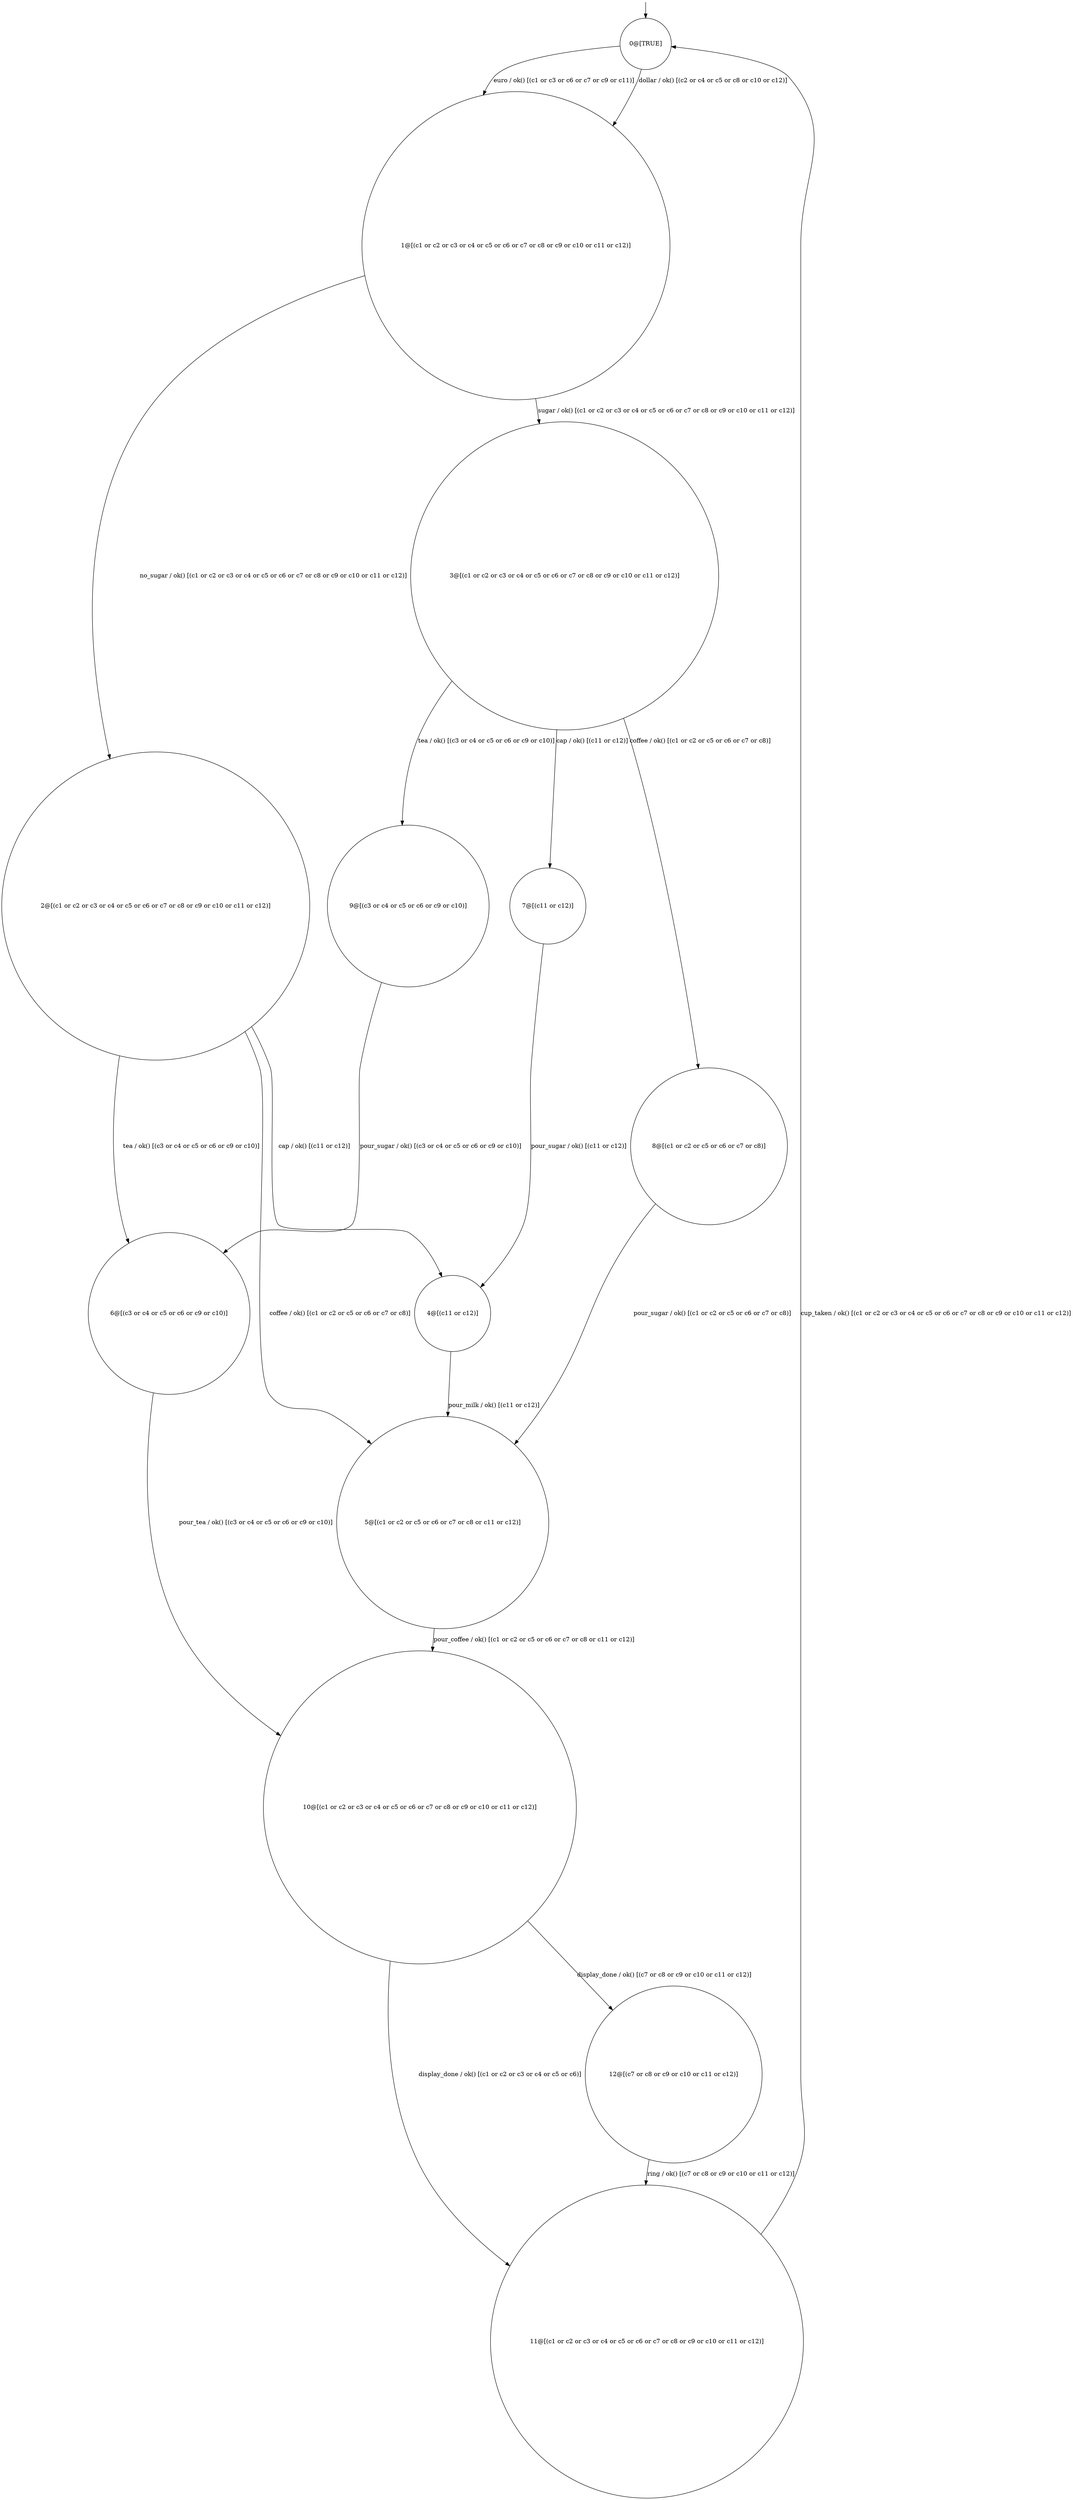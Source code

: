 digraph g {
	edge [lblstyle="above, sloped"];
	s0 [shape="circle" label="0@[TRUE]"];
	s1 [shape="circle" label="1@[(c1 or c2 or c3 or c4 or c5 or c6 or c7 or c8 or c9 or c10 or c11 or c12)]"];
	s2 [shape="circle" label="2@[(c1 or c2 or c3 or c4 or c5 or c6 or c7 or c8 or c9 or c10 or c11 or c12)]"];
	s3 [shape="circle" label="3@[(c1 or c2 or c3 or c4 or c5 or c6 or c7 or c8 or c9 or c10 or c11 or c12)]"];
	s4 [shape="circle" label="4@[(c11 or c12)]"];
	s5 [shape="circle" label="5@[(c1 or c2 or c5 or c6 or c7 or c8 or c11 or c12)]"];
	s6 [shape="circle" label="6@[(c3 or c4 or c5 or c6 or c9 or c10)]"];
	s7 [shape="circle" label="7@[(c11 or c12)]"];
	s8 [shape="circle" label="8@[(c1 or c2 or c5 or c6 or c7 or c8)]"];
	s9 [shape="circle" label="9@[(c3 or c4 or c5 or c6 or c9 or c10)]"];
	s10 [shape="circle" label="10@[(c1 or c2 or c3 or c4 or c5 or c6 or c7 or c8 or c9 or c10 or c11 or c12)]"];
	s11 [shape="circle" label="11@[(c1 or c2 or c3 or c4 or c5 or c6 or c7 or c8 or c9 or c10 or c11 or c12)]"];
	s12 [shape="circle" label="12@[(c7 or c8 or c9 or c10 or c11 or c12)]"];
	s0 -> s1 [label="dollar / ok() [(c2 or c4 or c5 or c8 or c10 or c12)]"];
	s0 -> s1 [label="euro / ok() [(c1 or c3 or c6 or c7 or c9 or c11)]"];
	s1 -> s2 [label="no_sugar / ok() [(c1 or c2 or c3 or c4 or c5 or c6 or c7 or c8 or c9 or c10 or c11 or c12)]"];
	s1 -> s3 [label="sugar / ok() [(c1 or c2 or c3 or c4 or c5 or c6 or c7 or c8 or c9 or c10 or c11 or c12)]"];
	s2 -> s4 [label="cap / ok() [(c11 or c12)]"];
	s2 -> s5 [label="coffee / ok() [(c1 or c2 or c5 or c6 or c7 or c8)]"];
	s2 -> s6 [label="tea / ok() [(c3 or c4 or c5 or c6 or c9 or c10)]"];
	s3 -> s7 [label="cap / ok() [(c11 or c12)]"];
	s3 -> s8 [label="coffee / ok() [(c1 or c2 or c5 or c6 or c7 or c8)]"];
	s3 -> s9 [label="tea / ok() [(c3 or c4 or c5 or c6 or c9 or c10)]"];
	s4 -> s5 [label="pour_milk / ok() [(c11 or c12)]"];
	s5 -> s10 [label="pour_coffee / ok() [(c1 or c2 or c5 or c6 or c7 or c8 or c11 or c12)]"];
	s6 -> s10 [label="pour_tea / ok() [(c3 or c4 or c5 or c6 or c9 or c10)]"];
	s7 -> s4 [label="pour_sugar / ok() [(c11 or c12)]"];
	s8 -> s5 [label="pour_sugar / ok() [(c1 or c2 or c5 or c6 or c7 or c8)]"];
	s9 -> s6 [label="pour_sugar / ok() [(c3 or c4 or c5 or c6 or c9 or c10)]"];
	s10 -> s12 [label="display_done / ok() [(c7 or c8 or c9 or c10 or c11 or c12)]"];
	s10 -> s11 [label="display_done / ok() [(c1 or c2 or c3 or c4 or c5 or c6)]"];
	s11 -> s0 [label="cup_taken / ok() [(c1 or c2 or c3 or c4 or c5 or c6 or c7 or c8 or c9 or c10 or c11 or c12)]"];
	s12 -> s11 [label="ring / ok() [(c7 or c8 or c9 or c10 or c11 or c12)]"];
	__start0 [label="" shape="none" width="0" height="0"];
	__start0 -> s0;
}